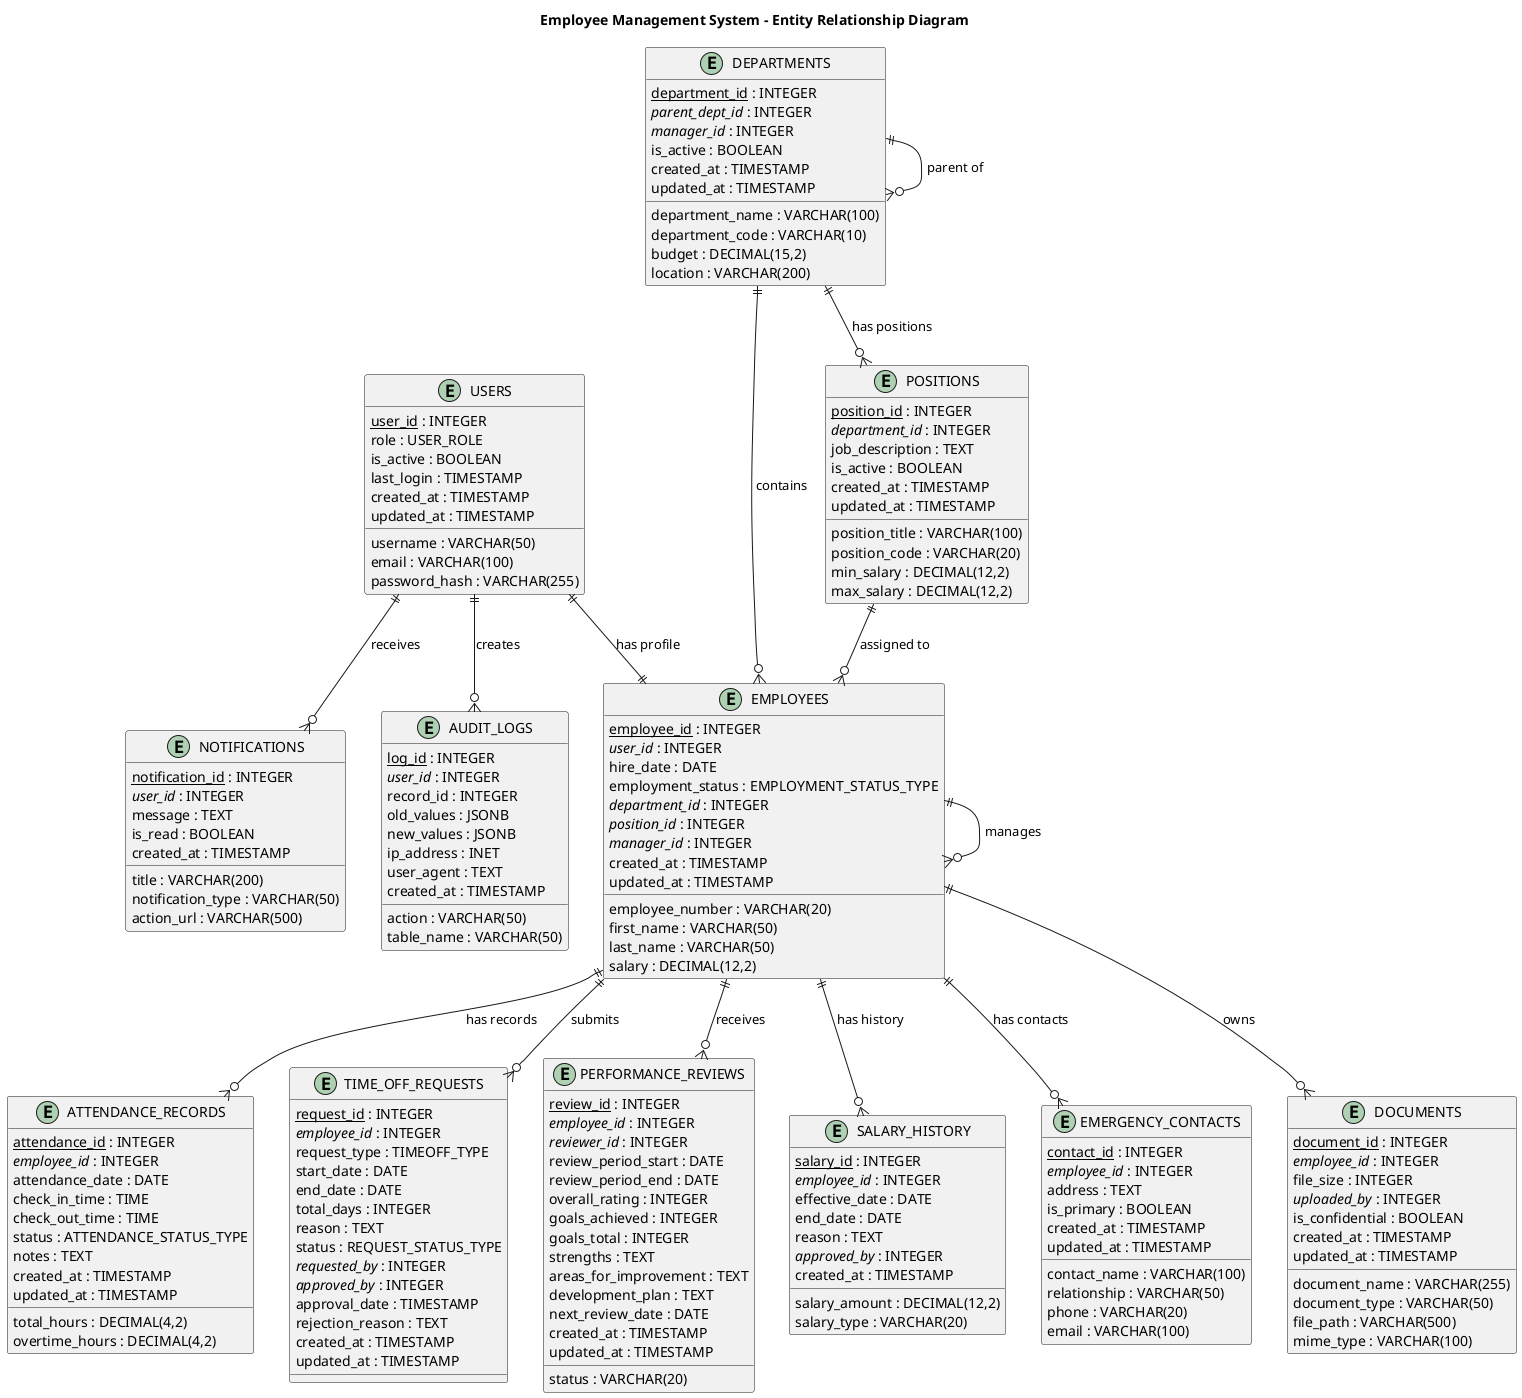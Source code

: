 @startuml Employee_Management_System_ER
!define ENTITY(name,desc) entity name as "desc"
!define ATTRIBUTE(name) name
!define PK(name) <u>name</u>
!define FK(name) <i>name</i>

title Employee Management System - Entity Relationship Diagram

ENTITY(users, "USERS") {
  PK(user_id) : INTEGER
  username : VARCHAR(50)
  email : VARCHAR(100)
  password_hash : VARCHAR(255)
  role : USER_ROLE
  is_active : BOOLEAN
  last_login : TIMESTAMP
  created_at : TIMESTAMP
  updated_at : TIMESTAMP
}

ENTITY(employees, "EMPLOYEES") {
  PK(employee_id) : INTEGER
  FK(user_id) : INTEGER
  employee_number : VARCHAR(20)
  first_name : VARCHAR(50)
  last_name : VARCHAR(50)
  hire_date : DATE
  employment_status : EMPLOYMENT_STATUS_TYPE
  FK(department_id) : INTEGER
  FK(position_id) : INTEGER
  FK(manager_id) : INTEGER
  salary : DECIMAL(12,2)
  created_at : TIMESTAMP
  updated_at : TIMESTAMP
}

ENTITY(departments, "DEPARTMENTS") {
  PK(department_id) : INTEGER
  department_name : VARCHAR(100)
  department_code : VARCHAR(10)
  FK(parent_dept_id) : INTEGER
  FK(manager_id) : INTEGER
  budget : DECIMAL(15,2)
  location : VARCHAR(200)
  is_active : BOOLEAN
  created_at : TIMESTAMP
  updated_at : TIMESTAMP
}

ENTITY(positions, "POSITIONS") {
  PK(position_id) : INTEGER
  position_title : VARCHAR(100)
  position_code : VARCHAR(20)
  FK(department_id) : INTEGER
  job_description : TEXT
  min_salary : DECIMAL(12,2)
  max_salary : DECIMAL(12,2)
  is_active : BOOLEAN
  created_at : TIMESTAMP
  updated_at : TIMESTAMP
}

ENTITY(attendance_records, "ATTENDANCE_RECORDS") {
  PK(attendance_id) : INTEGER
  FK(employee_id) : INTEGER
  attendance_date : DATE
  check_in_time : TIME
  check_out_time : TIME
  total_hours : DECIMAL(4,2)
  overtime_hours : DECIMAL(4,2)
  status : ATTENDANCE_STATUS_TYPE
  notes : TEXT
  created_at : TIMESTAMP
  updated_at : TIMESTAMP
}

ENTITY(time_off_requests, "TIME_OFF_REQUESTS") {
  PK(request_id) : INTEGER
  FK(employee_id) : INTEGER
  request_type : TIMEOFF_TYPE
  start_date : DATE
  end_date : DATE
  total_days : INTEGER
  reason : TEXT
  status : REQUEST_STATUS_TYPE
  FK(requested_by) : INTEGER
  FK(approved_by) : INTEGER
  approval_date : TIMESTAMP
  rejection_reason : TEXT
  created_at : TIMESTAMP
  updated_at : TIMESTAMP
}

ENTITY(performance_reviews, "PERFORMANCE_REVIEWS") {
  PK(review_id) : INTEGER
  FK(employee_id) : INTEGER
  FK(reviewer_id) : INTEGER
  review_period_start : DATE
  review_period_end : DATE
  overall_rating : INTEGER
  goals_achieved : INTEGER
  goals_total : INTEGER
  strengths : TEXT
  areas_for_improvement : TEXT
  development_plan : TEXT
  next_review_date : DATE
  status : VARCHAR(20)
  created_at : TIMESTAMP
  updated_at : TIMESTAMP
}

ENTITY(salary_history, "SALARY_HISTORY") {
  PK(salary_id) : INTEGER
  FK(employee_id) : INTEGER
  salary_amount : DECIMAL(12,2)
  effective_date : DATE
  end_date : DATE
  salary_type : VARCHAR(20)
  reason : TEXT
  FK(approved_by) : INTEGER
  created_at : TIMESTAMP
}

ENTITY(emergency_contacts, "EMERGENCY_CONTACTS") {
  PK(contact_id) : INTEGER
  FK(employee_id) : INTEGER
  contact_name : VARCHAR(100)
  relationship : VARCHAR(50)
  phone : VARCHAR(20)
  email : VARCHAR(100)
  address : TEXT
  is_primary : BOOLEAN
  created_at : TIMESTAMP
  updated_at : TIMESTAMP
}

ENTITY(documents, "DOCUMENTS") {
  PK(document_id) : INTEGER
  FK(employee_id) : INTEGER
  document_name : VARCHAR(255)
  document_type : VARCHAR(50)
  file_path : VARCHAR(500)
  file_size : INTEGER
  mime_type : VARCHAR(100)
  FK(uploaded_by) : INTEGER
  is_confidential : BOOLEAN
  created_at : TIMESTAMP
  updated_at : TIMESTAMP
}

ENTITY(notifications, "NOTIFICATIONS") {
  PK(notification_id) : INTEGER
  FK(user_id) : INTEGER
  title : VARCHAR(200)
  message : TEXT
  notification_type : VARCHAR(50)
  is_read : BOOLEAN
  action_url : VARCHAR(500)
  created_at : TIMESTAMP
}

ENTITY(audit_logs, "AUDIT_LOGS") {
  PK(log_id) : INTEGER
  FK(user_id) : INTEGER
  action : VARCHAR(50)
  table_name : VARCHAR(50)
  record_id : INTEGER
  old_values : JSONB
  new_values : JSONB
  ip_address : INET
  user_agent : TEXT
  created_at : TIMESTAMP
}

' Relationships
users ||--|| employees : "has profile"
departments ||--o{ employees : "contains"
positions ||--o{ employees : "assigned to"
employees ||--o{ employees : "manages"
employees ||--o{ attendance_records : "has records"
employees ||--o{ time_off_requests : "submits"
employees ||--o{ performance_reviews : "receives"
employees ||--o{ salary_history : "has history"
employees ||--o{ emergency_contacts : "has contacts"
employees ||--o{ documents : "owns"
users ||--o{ notifications : "receives"
users ||--o{ audit_logs : "creates"
departments ||--o{ positions : "has positions"
departments ||--o{ departments : "parent of"

@enduml